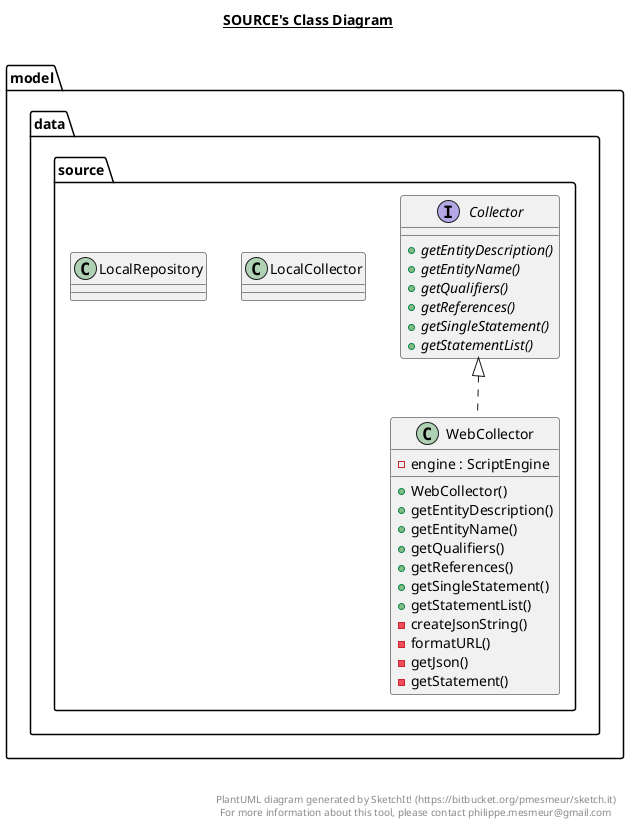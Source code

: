 @startuml

title __SOURCE's Class Diagram__\n

  namespace model.data {
    namespace source {
      interface model.data.source.Collector {
          {abstract} + getEntityDescription()
          {abstract} + getEntityName()
          {abstract} + getQualifiers()
          {abstract} + getReferences()
          {abstract} + getSingleStatement()
          {abstract} + getStatementList()
      }
    }
  }
  

  namespace model.data {
    namespace source {
      class model.data.source.LocalCollector {
      }
    }
  }
  

  namespace model.data {
    namespace source {
      class model.data.source.LocalRepository {
      }
    }
  }
  

  namespace model.data {
    namespace source {
      class model.data.source.WebCollector {
          - engine : ScriptEngine
          + WebCollector()
          + getEntityDescription()
          + getEntityName()
          + getQualifiers()
          + getReferences()
          + getSingleStatement()
          + getStatementList()
          - createJsonString()
          - formatURL()
          - getJson()
          - getStatement()
      }
    }
  }
  

  model.data.source.WebCollector .up.|> model.data.source.Collector


right footer


PlantUML diagram generated by SketchIt! (https://bitbucket.org/pmesmeur/sketch.it)
For more information about this tool, please contact philippe.mesmeur@gmail.com
endfooter

@enduml
